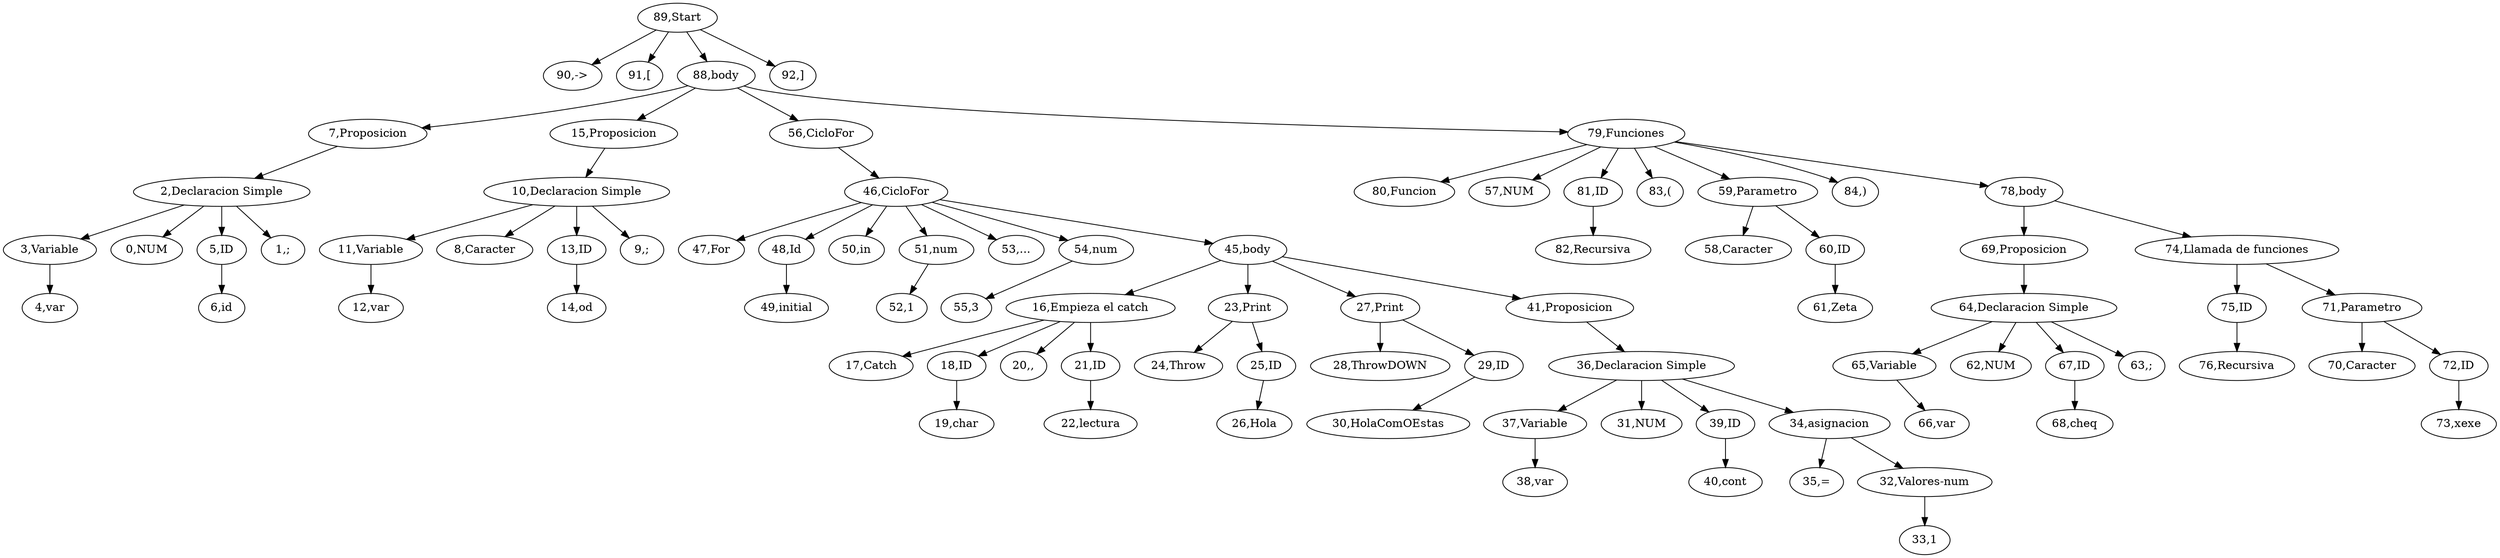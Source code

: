 digraph {
"89,Start" -> "90,->";
"89,Start" -> "91,[";
"89,Start" -> "88,body";
"88,body" -> "7,Proposicion";
"7,Proposicion" -> "2,Declaracion Simple";
"2,Declaracion Simple" -> "3,Variable";
"3,Variable" -> "4,var";
"2,Declaracion Simple" -> "0,NUM";
"2,Declaracion Simple" -> "5,ID";
"5,ID" -> "6,id";
"2,Declaracion Simple" -> "1,;";
"88,body" -> "15,Proposicion";
"15,Proposicion" -> "10,Declaracion Simple";
"10,Declaracion Simple" -> "11,Variable";
"11,Variable" -> "12,var";
"10,Declaracion Simple" -> "8,Caracter";
"10,Declaracion Simple" -> "13,ID";
"13,ID" -> "14,od";
"10,Declaracion Simple" -> "9,;";
"88,body" -> "56,CicloFor";
"56,CicloFor" -> "46,CicloFor";
"46,CicloFor" -> "47,For";
"46,CicloFor" -> "48,Id";
"48,Id" -> "49,initial";
"46,CicloFor" -> "50,in";
"46,CicloFor" -> "51,num";
"51,num" -> "52,1";
"46,CicloFor" -> "53,...";
"46,CicloFor" -> "54,num";
"54,num" -> "55,3";
"46,CicloFor" -> "45,body";
"45,body" -> "16,Empieza el catch";
"16,Empieza el catch" -> "17,Catch";
"16,Empieza el catch" -> "18,ID";
"18,ID" -> "19,char";
"16,Empieza el catch" -> "20,,";
"16,Empieza el catch" -> "21,ID";
"21,ID" -> "22,lectura";
"45,body" -> "23,Print";
"23,Print" -> "24,Throw";
"23,Print" -> "25,ID";
"25,ID" -> "26,Hola";
"45,body" -> "27,Print";
"27,Print" -> "28,ThrowDOWN";
"27,Print" -> "29,ID";
"29,ID" -> "30,HolaComOEstas";
"45,body" -> "41,Proposicion";
"41,Proposicion" -> "36,Declaracion Simple";
"36,Declaracion Simple" -> "37,Variable";
"37,Variable" -> "38,var";
"36,Declaracion Simple" -> "31,NUM";
"36,Declaracion Simple" -> "39,ID";
"39,ID" -> "40,cont";
"36,Declaracion Simple" -> "34,asignacion";
"34,asignacion" -> "35,=";
"34,asignacion" -> "32,Valores-num";
"32,Valores-num" -> "33,1";
"88,body" -> "79,Funciones";
"79,Funciones" -> "80,Funcion";
"79,Funciones" -> "57,NUM";
"79,Funciones" -> "81,ID";
"81,ID" -> "82,Recursiva";
"79,Funciones" -> "83,(";
"79,Funciones" -> "59,Parametro";
"59,Parametro" -> "58,Caracter";
"59,Parametro" -> "60,ID";
"60,ID" -> "61,Zeta";
"79,Funciones" -> "84,)";
"79,Funciones" -> "78,body";
"78,body" -> "69,Proposicion";
"69,Proposicion" -> "64,Declaracion Simple";
"64,Declaracion Simple" -> "65,Variable";
"65,Variable" -> "66,var";
"64,Declaracion Simple" -> "62,NUM";
"64,Declaracion Simple" -> "67,ID";
"67,ID" -> "68,cheq";
"64,Declaracion Simple" -> "63,;";
"78,body" -> "74,Llamada de funciones";
"74,Llamada de funciones" -> "75,ID";
"75,ID" -> "76,Recursiva";
"74,Llamada de funciones" -> "71,Parametro";
"71,Parametro" -> "70,Caracter";
"71,Parametro" -> "72,ID";
"72,ID" -> "73,xexe";
"89,Start" -> "92,]";

}
